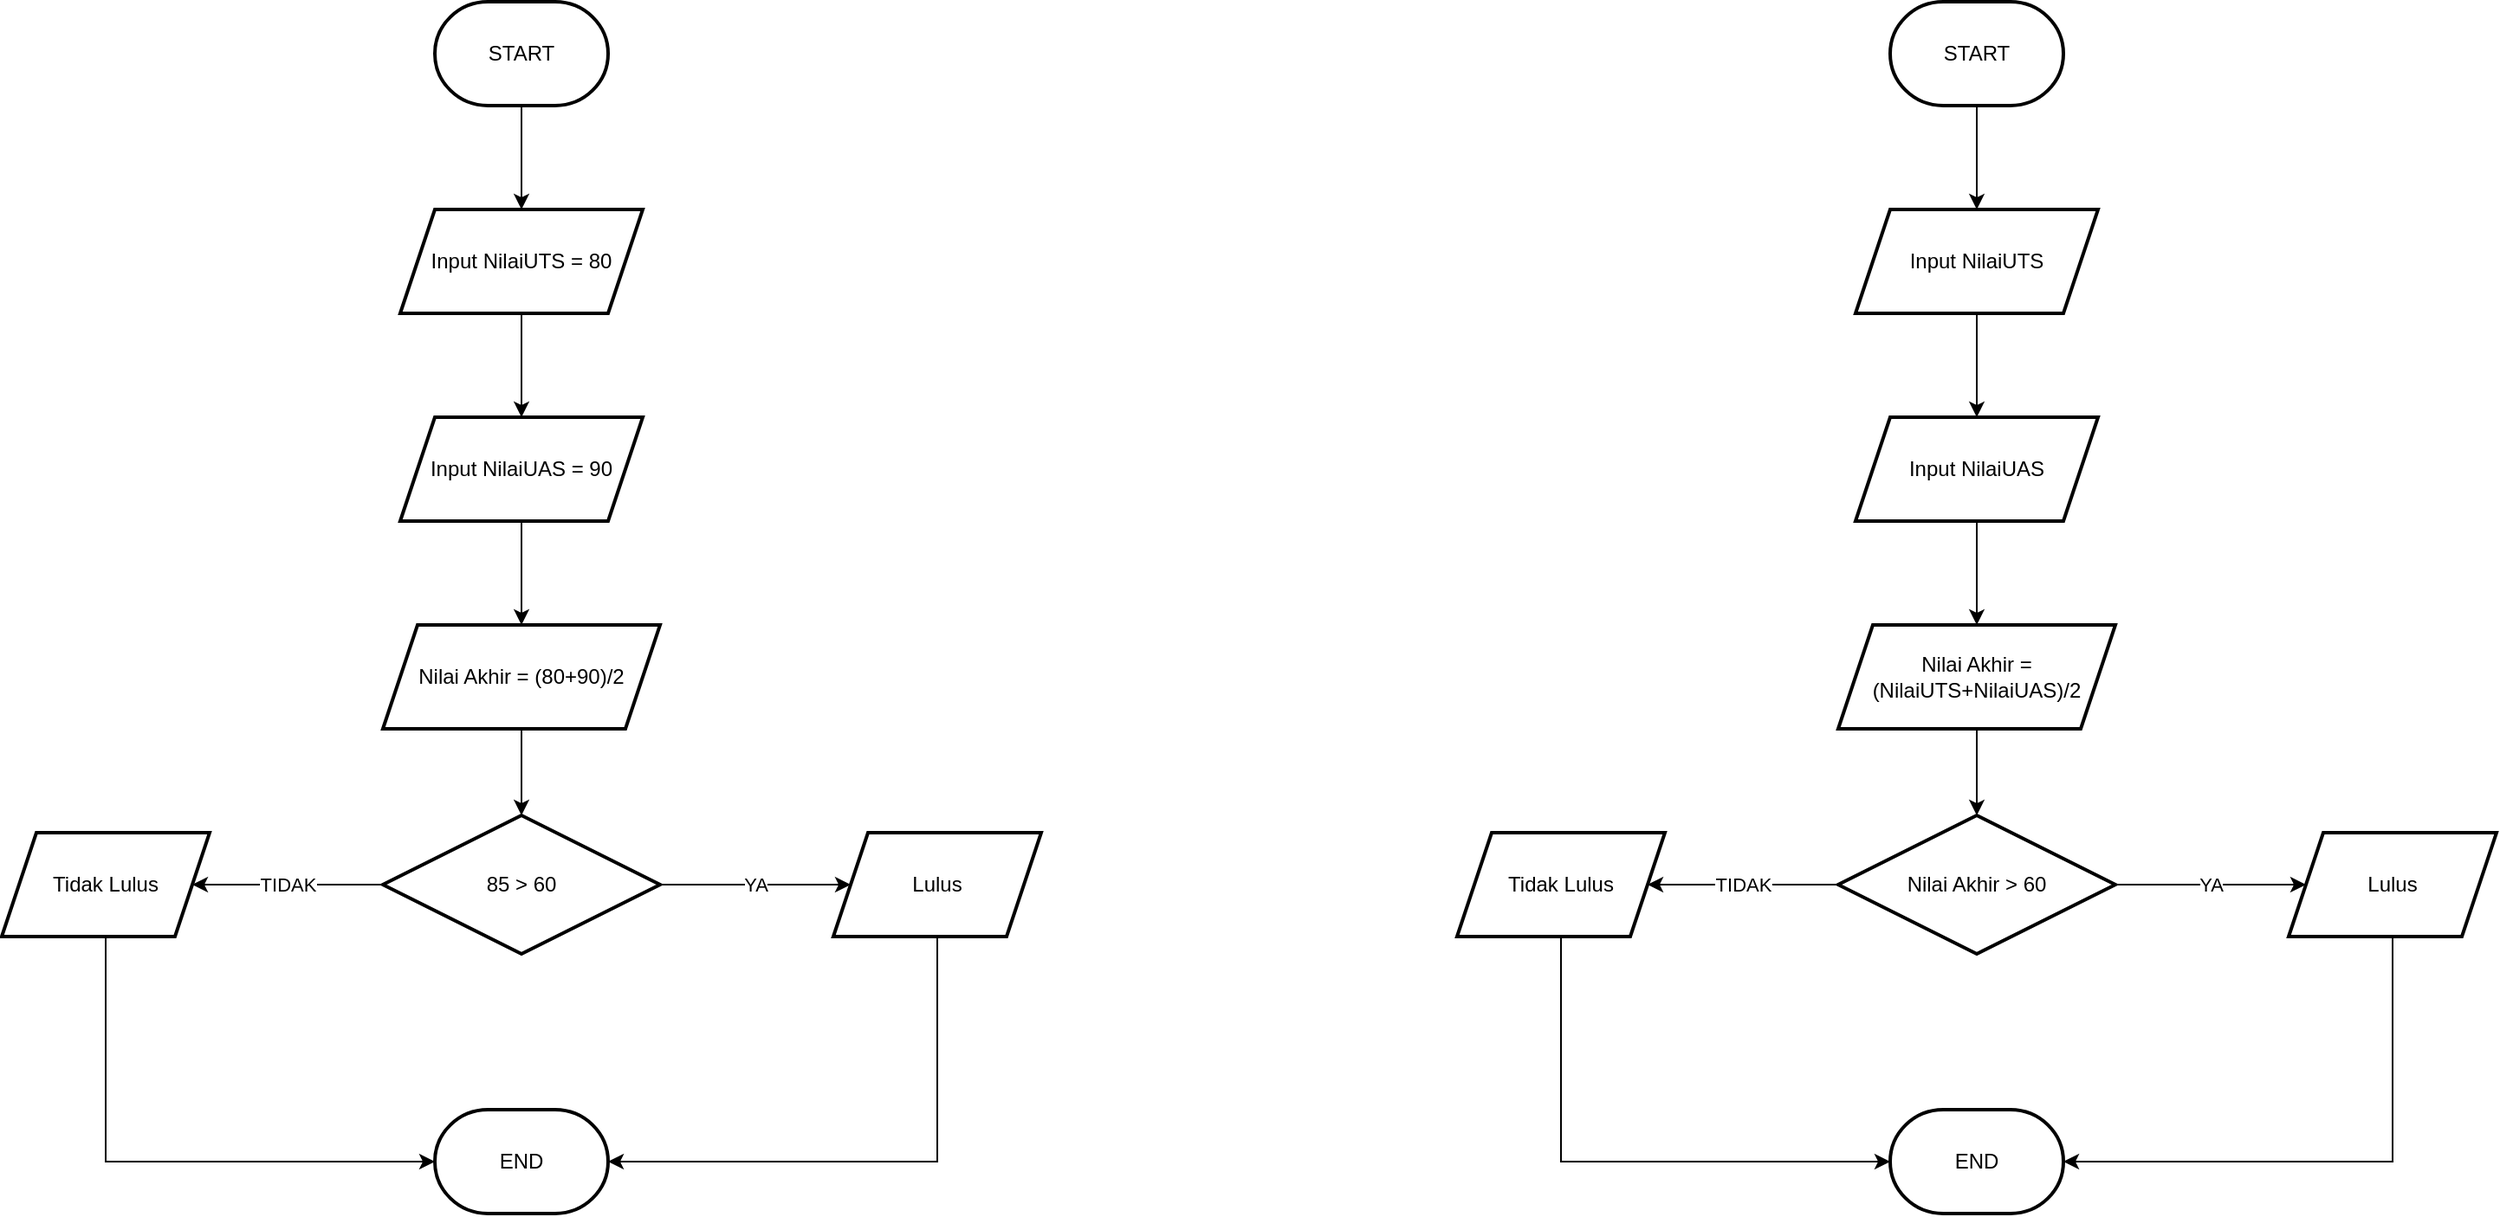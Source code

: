 <mxfile version="22.1.7" type="github">
  <diagram name="Halaman-1" id="FFYRQpfm7FogwspHMa4C">
    <mxGraphModel dx="1760" dy="892" grid="1" gridSize="10" guides="1" tooltips="1" connect="1" arrows="1" fold="1" page="1" pageScale="1" pageWidth="827" pageHeight="1169" math="0" shadow="0">
      <root>
        <mxCell id="0" />
        <mxCell id="1" parent="0" />
        <mxCell id="W6FMqaKkqbgpOwExHW5o-3" value="" style="edgeStyle=orthogonalEdgeStyle;rounded=0;orthogonalLoop=1;jettySize=auto;html=1;" edge="1" parent="1" source="W6FMqaKkqbgpOwExHW5o-1" target="W6FMqaKkqbgpOwExHW5o-2">
          <mxGeometry relative="1" as="geometry" />
        </mxCell>
        <mxCell id="W6FMqaKkqbgpOwExHW5o-1" value="START" style="strokeWidth=2;html=1;shape=mxgraph.flowchart.terminator;whiteSpace=wrap;" vertex="1" parent="1">
          <mxGeometry x="350" y="50" width="100" height="60" as="geometry" />
        </mxCell>
        <mxCell id="W6FMqaKkqbgpOwExHW5o-5" value="" style="edgeStyle=orthogonalEdgeStyle;rounded=0;orthogonalLoop=1;jettySize=auto;html=1;" edge="1" parent="1" source="W6FMqaKkqbgpOwExHW5o-2" target="W6FMqaKkqbgpOwExHW5o-4">
          <mxGeometry relative="1" as="geometry" />
        </mxCell>
        <mxCell id="W6FMqaKkqbgpOwExHW5o-2" value="Input NilaiUTS = 80" style="shape=parallelogram;perimeter=parallelogramPerimeter;whiteSpace=wrap;html=1;fixedSize=1;strokeWidth=2;" vertex="1" parent="1">
          <mxGeometry x="330" y="170" width="140" height="60" as="geometry" />
        </mxCell>
        <mxCell id="W6FMqaKkqbgpOwExHW5o-7" value="" style="edgeStyle=orthogonalEdgeStyle;rounded=0;orthogonalLoop=1;jettySize=auto;html=1;" edge="1" parent="1" source="W6FMqaKkqbgpOwExHW5o-4" target="W6FMqaKkqbgpOwExHW5o-6">
          <mxGeometry relative="1" as="geometry" />
        </mxCell>
        <mxCell id="W6FMqaKkqbgpOwExHW5o-4" value="Input NilaiUAS = 90" style="shape=parallelogram;perimeter=parallelogramPerimeter;whiteSpace=wrap;html=1;fixedSize=1;strokeWidth=2;" vertex="1" parent="1">
          <mxGeometry x="330" y="290" width="140" height="60" as="geometry" />
        </mxCell>
        <mxCell id="W6FMqaKkqbgpOwExHW5o-9" value="" style="edgeStyle=orthogonalEdgeStyle;rounded=0;orthogonalLoop=1;jettySize=auto;html=1;" edge="1" parent="1" source="W6FMqaKkqbgpOwExHW5o-6" target="W6FMqaKkqbgpOwExHW5o-8">
          <mxGeometry relative="1" as="geometry" />
        </mxCell>
        <mxCell id="W6FMqaKkqbgpOwExHW5o-6" value="Nilai Akhir = (80+90)/2" style="shape=parallelogram;perimeter=parallelogramPerimeter;whiteSpace=wrap;html=1;fixedSize=1;strokeWidth=2;" vertex="1" parent="1">
          <mxGeometry x="320" y="410" width="160" height="60" as="geometry" />
        </mxCell>
        <mxCell id="W6FMqaKkqbgpOwExHW5o-11" value="TIDAK" style="edgeStyle=orthogonalEdgeStyle;rounded=0;orthogonalLoop=1;jettySize=auto;html=1;" edge="1" parent="1" source="W6FMqaKkqbgpOwExHW5o-8" target="W6FMqaKkqbgpOwExHW5o-10">
          <mxGeometry relative="1" as="geometry" />
        </mxCell>
        <mxCell id="W6FMqaKkqbgpOwExHW5o-13" value="YA" style="edgeStyle=orthogonalEdgeStyle;rounded=0;orthogonalLoop=1;jettySize=auto;html=1;" edge="1" parent="1" source="W6FMqaKkqbgpOwExHW5o-8" target="W6FMqaKkqbgpOwExHW5o-12">
          <mxGeometry relative="1" as="geometry" />
        </mxCell>
        <mxCell id="W6FMqaKkqbgpOwExHW5o-8" value="85 &amp;gt; 60" style="rhombus;whiteSpace=wrap;html=1;strokeWidth=2;" vertex="1" parent="1">
          <mxGeometry x="320" y="520" width="160" height="80" as="geometry" />
        </mxCell>
        <mxCell id="W6FMqaKkqbgpOwExHW5o-10" value="Tidak Lulus" style="shape=parallelogram;perimeter=parallelogramPerimeter;whiteSpace=wrap;html=1;fixedSize=1;strokeWidth=2;" vertex="1" parent="1">
          <mxGeometry x="100" y="530" width="120" height="60" as="geometry" />
        </mxCell>
        <mxCell id="W6FMqaKkqbgpOwExHW5o-12" value="Lulus" style="shape=parallelogram;perimeter=parallelogramPerimeter;whiteSpace=wrap;html=1;fixedSize=1;strokeWidth=2;" vertex="1" parent="1">
          <mxGeometry x="580" y="530" width="120" height="60" as="geometry" />
        </mxCell>
        <mxCell id="W6FMqaKkqbgpOwExHW5o-14" value="END" style="strokeWidth=2;html=1;shape=mxgraph.flowchart.terminator;whiteSpace=wrap;" vertex="1" parent="1">
          <mxGeometry x="350" y="690" width="100" height="60" as="geometry" />
        </mxCell>
        <mxCell id="W6FMqaKkqbgpOwExHW5o-15" style="edgeStyle=orthogonalEdgeStyle;rounded=0;orthogonalLoop=1;jettySize=auto;html=1;exitX=0.5;exitY=1;exitDx=0;exitDy=0;entryX=0;entryY=0.5;entryDx=0;entryDy=0;entryPerimeter=0;" edge="1" parent="1" source="W6FMqaKkqbgpOwExHW5o-10" target="W6FMqaKkqbgpOwExHW5o-14">
          <mxGeometry relative="1" as="geometry" />
        </mxCell>
        <mxCell id="W6FMqaKkqbgpOwExHW5o-16" style="edgeStyle=orthogonalEdgeStyle;rounded=0;orthogonalLoop=1;jettySize=auto;html=1;exitX=0.5;exitY=1;exitDx=0;exitDy=0;entryX=1;entryY=0.5;entryDx=0;entryDy=0;entryPerimeter=0;" edge="1" parent="1" source="W6FMqaKkqbgpOwExHW5o-12" target="W6FMqaKkqbgpOwExHW5o-14">
          <mxGeometry relative="1" as="geometry" />
        </mxCell>
        <mxCell id="W6FMqaKkqbgpOwExHW5o-17" value="" style="edgeStyle=orthogonalEdgeStyle;rounded=0;orthogonalLoop=1;jettySize=auto;html=1;" edge="1" parent="1" source="W6FMqaKkqbgpOwExHW5o-18" target="W6FMqaKkqbgpOwExHW5o-20">
          <mxGeometry relative="1" as="geometry" />
        </mxCell>
        <mxCell id="W6FMqaKkqbgpOwExHW5o-18" value="START" style="strokeWidth=2;html=1;shape=mxgraph.flowchart.terminator;whiteSpace=wrap;" vertex="1" parent="1">
          <mxGeometry x="1190" y="50" width="100" height="60" as="geometry" />
        </mxCell>
        <mxCell id="W6FMqaKkqbgpOwExHW5o-19" value="" style="edgeStyle=orthogonalEdgeStyle;rounded=0;orthogonalLoop=1;jettySize=auto;html=1;" edge="1" parent="1" source="W6FMqaKkqbgpOwExHW5o-20" target="W6FMqaKkqbgpOwExHW5o-22">
          <mxGeometry relative="1" as="geometry" />
        </mxCell>
        <mxCell id="W6FMqaKkqbgpOwExHW5o-20" value="Input NilaiUTS" style="shape=parallelogram;perimeter=parallelogramPerimeter;whiteSpace=wrap;html=1;fixedSize=1;strokeWidth=2;" vertex="1" parent="1">
          <mxGeometry x="1170" y="170" width="140" height="60" as="geometry" />
        </mxCell>
        <mxCell id="W6FMqaKkqbgpOwExHW5o-21" value="" style="edgeStyle=orthogonalEdgeStyle;rounded=0;orthogonalLoop=1;jettySize=auto;html=1;" edge="1" parent="1" source="W6FMqaKkqbgpOwExHW5o-22" target="W6FMqaKkqbgpOwExHW5o-24">
          <mxGeometry relative="1" as="geometry" />
        </mxCell>
        <mxCell id="W6FMqaKkqbgpOwExHW5o-22" value="Input NilaiUAS" style="shape=parallelogram;perimeter=parallelogramPerimeter;whiteSpace=wrap;html=1;fixedSize=1;strokeWidth=2;" vertex="1" parent="1">
          <mxGeometry x="1170" y="290" width="140" height="60" as="geometry" />
        </mxCell>
        <mxCell id="W6FMqaKkqbgpOwExHW5o-23" value="" style="edgeStyle=orthogonalEdgeStyle;rounded=0;orthogonalLoop=1;jettySize=auto;html=1;" edge="1" parent="1" source="W6FMqaKkqbgpOwExHW5o-24" target="W6FMqaKkqbgpOwExHW5o-27">
          <mxGeometry relative="1" as="geometry" />
        </mxCell>
        <mxCell id="W6FMqaKkqbgpOwExHW5o-24" value="Nilai Akhir = (NilaiUTS+NilaiUAS)/2" style="shape=parallelogram;perimeter=parallelogramPerimeter;whiteSpace=wrap;html=1;fixedSize=1;strokeWidth=2;" vertex="1" parent="1">
          <mxGeometry x="1160" y="410" width="160" height="60" as="geometry" />
        </mxCell>
        <mxCell id="W6FMqaKkqbgpOwExHW5o-25" value="TIDAK" style="edgeStyle=orthogonalEdgeStyle;rounded=0;orthogonalLoop=1;jettySize=auto;html=1;" edge="1" parent="1" source="W6FMqaKkqbgpOwExHW5o-27" target="W6FMqaKkqbgpOwExHW5o-28">
          <mxGeometry relative="1" as="geometry" />
        </mxCell>
        <mxCell id="W6FMqaKkqbgpOwExHW5o-26" value="YA" style="edgeStyle=orthogonalEdgeStyle;rounded=0;orthogonalLoop=1;jettySize=auto;html=1;" edge="1" parent="1" source="W6FMqaKkqbgpOwExHW5o-27" target="W6FMqaKkqbgpOwExHW5o-29">
          <mxGeometry relative="1" as="geometry" />
        </mxCell>
        <mxCell id="W6FMqaKkqbgpOwExHW5o-27" value="Nilai Akhir &amp;gt; 60" style="rhombus;whiteSpace=wrap;html=1;strokeWidth=2;" vertex="1" parent="1">
          <mxGeometry x="1160" y="520" width="160" height="80" as="geometry" />
        </mxCell>
        <mxCell id="W6FMqaKkqbgpOwExHW5o-28" value="Tidak Lulus" style="shape=parallelogram;perimeter=parallelogramPerimeter;whiteSpace=wrap;html=1;fixedSize=1;strokeWidth=2;" vertex="1" parent="1">
          <mxGeometry x="940" y="530" width="120" height="60" as="geometry" />
        </mxCell>
        <mxCell id="W6FMqaKkqbgpOwExHW5o-29" value="Lulus" style="shape=parallelogram;perimeter=parallelogramPerimeter;whiteSpace=wrap;html=1;fixedSize=1;strokeWidth=2;" vertex="1" parent="1">
          <mxGeometry x="1420" y="530" width="120" height="60" as="geometry" />
        </mxCell>
        <mxCell id="W6FMqaKkqbgpOwExHW5o-30" value="END" style="strokeWidth=2;html=1;shape=mxgraph.flowchart.terminator;whiteSpace=wrap;" vertex="1" parent="1">
          <mxGeometry x="1190" y="690" width="100" height="60" as="geometry" />
        </mxCell>
        <mxCell id="W6FMqaKkqbgpOwExHW5o-31" style="edgeStyle=orthogonalEdgeStyle;rounded=0;orthogonalLoop=1;jettySize=auto;html=1;exitX=0.5;exitY=1;exitDx=0;exitDy=0;entryX=0;entryY=0.5;entryDx=0;entryDy=0;entryPerimeter=0;" edge="1" parent="1" source="W6FMqaKkqbgpOwExHW5o-28" target="W6FMqaKkqbgpOwExHW5o-30">
          <mxGeometry relative="1" as="geometry" />
        </mxCell>
        <mxCell id="W6FMqaKkqbgpOwExHW5o-32" style="edgeStyle=orthogonalEdgeStyle;rounded=0;orthogonalLoop=1;jettySize=auto;html=1;exitX=0.5;exitY=1;exitDx=0;exitDy=0;entryX=1;entryY=0.5;entryDx=0;entryDy=0;entryPerimeter=0;" edge="1" parent="1" source="W6FMqaKkqbgpOwExHW5o-29" target="W6FMqaKkqbgpOwExHW5o-30">
          <mxGeometry relative="1" as="geometry" />
        </mxCell>
      </root>
    </mxGraphModel>
  </diagram>
</mxfile>
